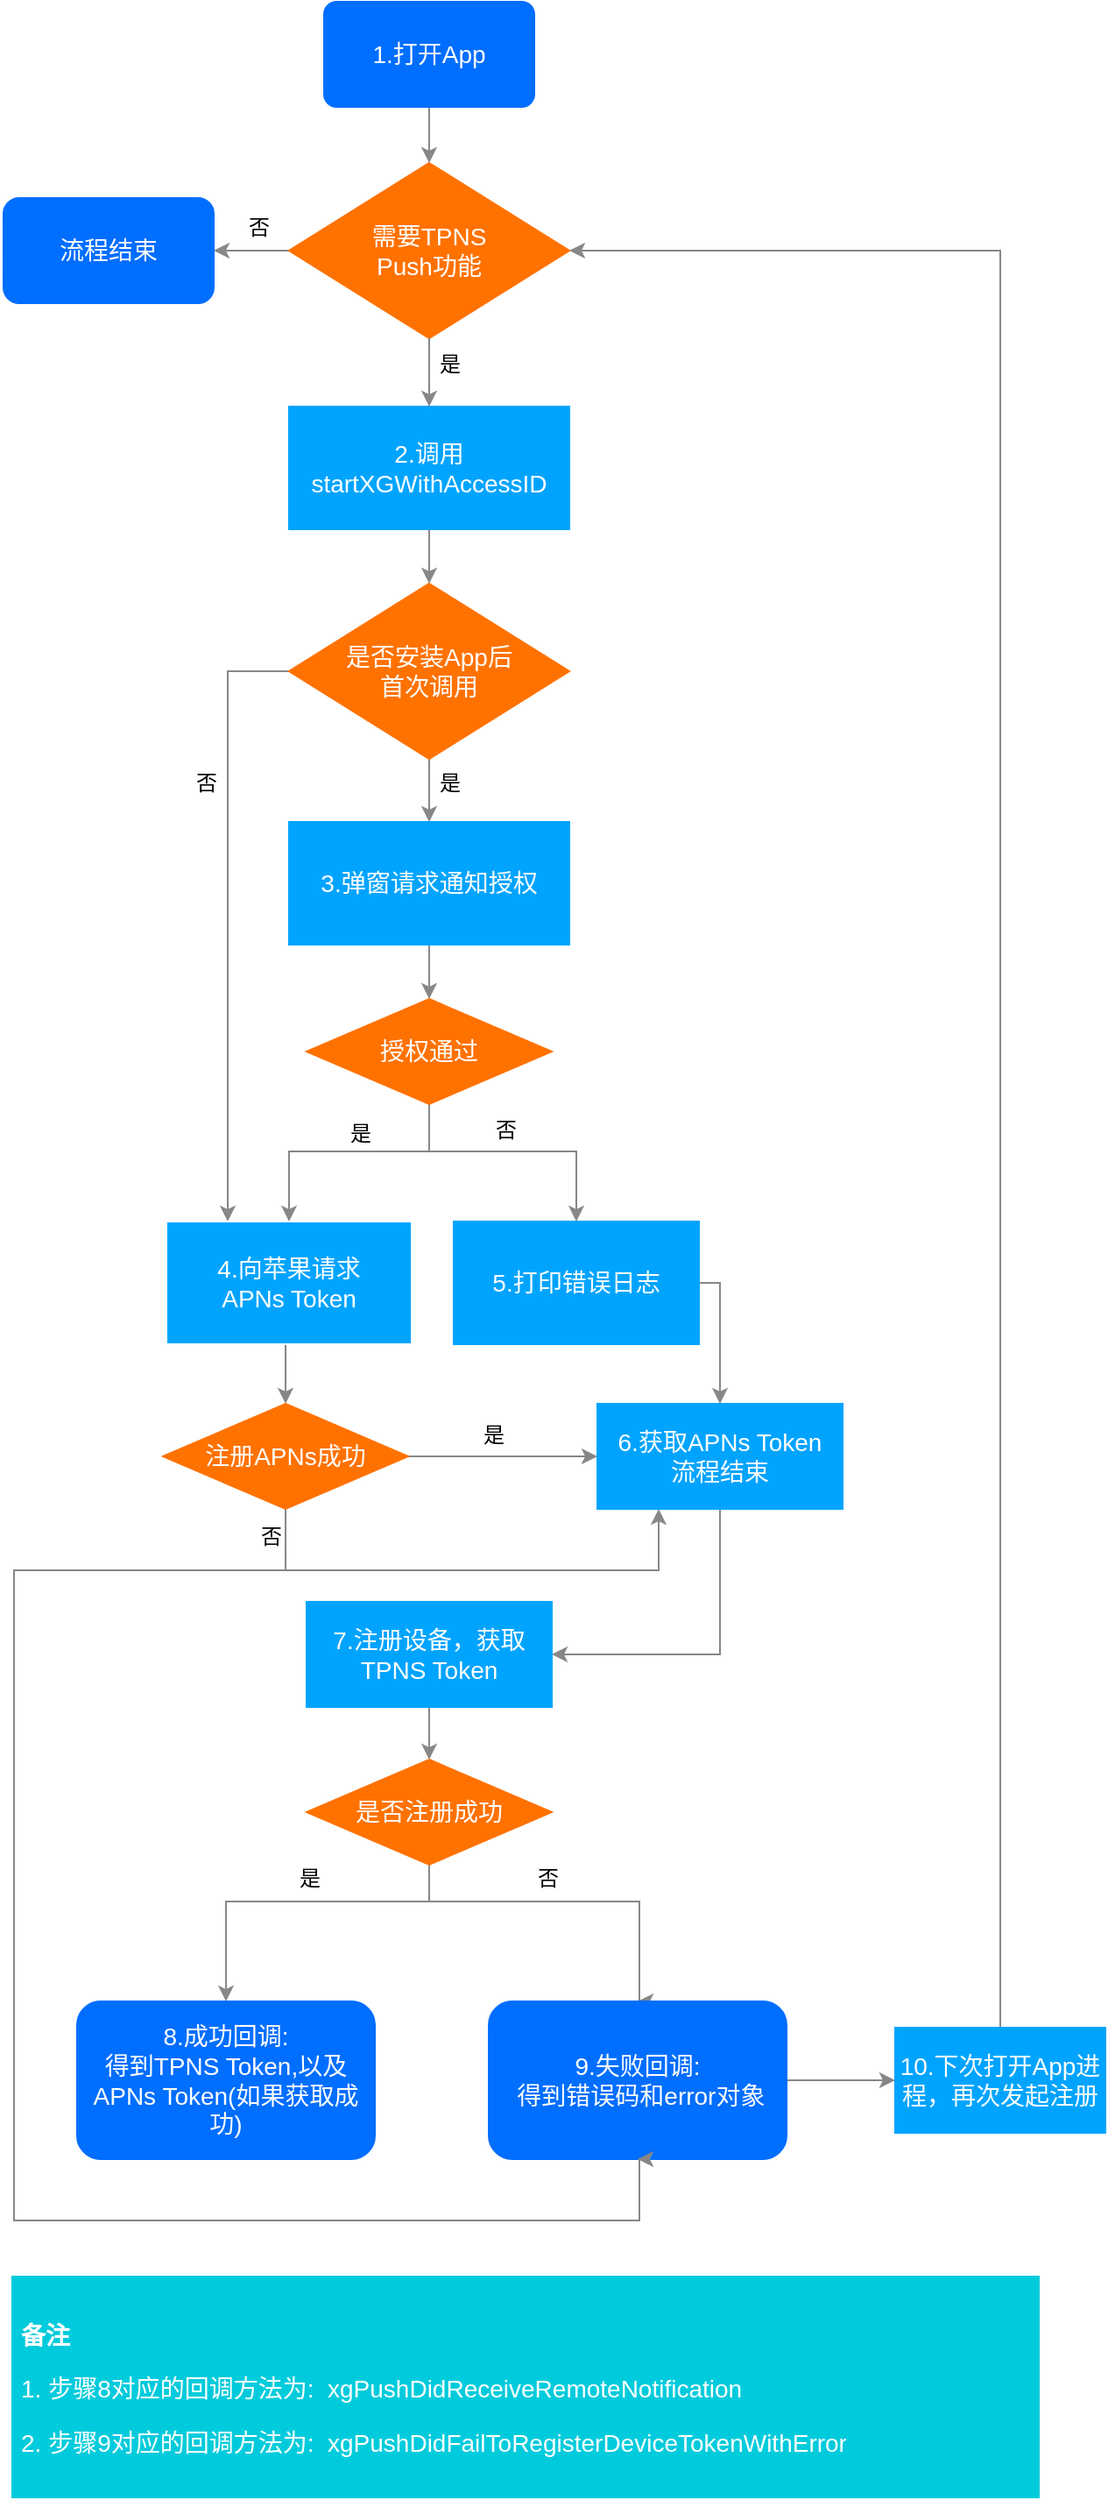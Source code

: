 <mxfile version="13.10.4" type="github">
  <diagram id="-N9uZjTop2ZxeEDGDAec" name="Page-1">
    <mxGraphModel dx="1426" dy="1816" grid="0" gridSize="10" guides="1" tooltips="1" connect="1" arrows="1" fold="1" page="1" pageScale="1" pageWidth="850" pageHeight="1100" math="0" shadow="0">
      <root>
        <mxCell id="0" />
        <mxCell id="1" parent="0" />
        <mxCell id="5" value="" style="endArrow=classic;html=1;exitX=0.5;exitY=1;exitDx=0;exitDy=0;entryX=0.5;entryY=0;entryDx=0;entryDy=0;strokeColor=#878787;" parent="1" source="6" edge="1" target="11">
          <mxGeometry width="50" height="50" relative="1" as="geometry">
            <mxPoint x="407" y="88" as="sourcePoint" />
            <mxPoint x="407" y="108" as="targetPoint" />
          </mxGeometry>
        </mxCell>
        <mxCell id="6" value="&lt;font face=&quot;helvetica&quot; style=&quot;font-size: 14px;&quot;&gt;1.打开App&lt;/font&gt;" style="rounded=1;whiteSpace=wrap;html=1;fillColor=#006EFF;strokeColor=#006EFF;fontColor=#FFFFFF;fontSize=14;rotation=0;arcSize=12;" parent="1" vertex="1">
          <mxGeometry x="347" y="-96" width="120" height="60" as="geometry" />
        </mxCell>
        <mxCell id="113" style="edgeStyle=orthogonalEdgeStyle;rounded=0;orthogonalLoop=1;jettySize=auto;html=1;exitX=0.5;exitY=1;exitDx=0;exitDy=0;entryX=0.5;entryY=0;entryDx=0;entryDy=0;strokeColor=#878787;" parent="1" source="7" target="46" edge="1">
          <mxGeometry relative="1" as="geometry" />
        </mxCell>
        <mxCell id="7" value="&lt;font face=&quot;helvetica&quot; style=&quot;font-size: 14px;&quot;&gt;&lt;font style=&quot;font-size: 14px;&quot;&gt;2.调用startXGWithAccessID&lt;/font&gt;&lt;br style=&quot;font-size: 14px;&quot;&gt;&lt;/font&gt;" style="rounded=0;whiteSpace=wrap;html=1;fillColor=#00A4FF;strokeColor=#00A4FF;fontColor=#FFFFFF;fontSize=14;" parent="1" vertex="1">
          <mxGeometry x="327" y="135" width="160" height="70" as="geometry" />
        </mxCell>
        <mxCell id="10" value="是" style="text;html=1;strokeColor=none;fillColor=none;align=center;verticalAlign=middle;whiteSpace=wrap;rounded=0;" parent="1" vertex="1">
          <mxGeometry x="407" y="99" width="24" height="24" as="geometry" />
        </mxCell>
        <mxCell id="156" style="edgeStyle=orthogonalEdgeStyle;rounded=0;orthogonalLoop=1;jettySize=auto;html=1;exitX=0;exitY=0.5;exitDx=0;exitDy=0;entryX=1;entryY=0.5;entryDx=0;entryDy=0;arcSize=11;strokeColor=#878787;" parent="1" source="11" target="155" edge="1">
          <mxGeometry relative="1" as="geometry" />
        </mxCell>
        <mxCell id="11" value="需要TPNS &lt;br&gt;Push功能" style="rhombus;whiteSpace=wrap;html=1;fontColor=#FFFFFF;fillColor=#FF7200;strokeColor=#FF7200;fontSize=14;" parent="1" vertex="1">
          <mxGeometry x="327" y="-4" width="160" height="100" as="geometry" />
        </mxCell>
        <mxCell id="28" value="" style="edgeStyle=orthogonalEdgeStyle;rounded=0;orthogonalLoop=1;jettySize=auto;html=1;exitX=0.5;exitY=1;exitDx=0;exitDy=0;arcSize=11;strokeColor=#878787;" parent="1" source="11" edge="1" target="7">
          <mxGeometry relative="1" as="geometry">
            <mxPoint x="417" y="278" as="sourcePoint" />
            <mxPoint x="407" y="208" as="targetPoint" />
          </mxGeometry>
        </mxCell>
        <mxCell id="110" style="edgeStyle=orthogonalEdgeStyle;rounded=0;orthogonalLoop=1;jettySize=auto;html=1;strokeColor=#878787;" parent="1" source="46" target="106" edge="1">
          <mxGeometry relative="1" as="geometry" />
        </mxCell>
        <mxCell id="140" style="edgeStyle=orthogonalEdgeStyle;rounded=0;orthogonalLoop=1;jettySize=auto;html=1;exitX=0;exitY=0.5;exitDx=0;exitDy=0;entryX=0.25;entryY=0;entryDx=0;entryDy=0;strokeColor=#878787;" parent="1" source="46" target="120" edge="1">
          <mxGeometry relative="1" as="geometry">
            <Array as="points">
              <mxPoint x="292" y="286" />
            </Array>
          </mxGeometry>
        </mxCell>
        <mxCell id="46" value="是否安装App后&lt;br&gt;首次调用" style="rhombus;whiteSpace=wrap;html=1;fillColor=#FF7200;strokeColor=#FF7200;fontColor=#FFFFFF;fontSize=14;" parent="1" vertex="1">
          <mxGeometry x="327" y="236" width="160" height="100" as="geometry" />
        </mxCell>
        <mxCell id="116" style="edgeStyle=orthogonalEdgeStyle;rounded=0;orthogonalLoop=1;jettySize=auto;html=1;exitX=0.5;exitY=1;exitDx=0;exitDy=0;strokeColor=#878787;" parent="1" source="106" target="115" edge="1">
          <mxGeometry relative="1" as="geometry">
            <mxPoint x="407" y="485" as="sourcePoint" />
          </mxGeometry>
        </mxCell>
        <mxCell id="106" value="3.弹窗请求通知授权" style="rounded=0;whiteSpace=wrap;html=1;fillColor=#00A4FF;strokeColor=#00A4FF;fontColor=#FFFFFF;fontSize=14;" parent="1" vertex="1">
          <mxGeometry x="327" y="372" width="160" height="70" as="geometry" />
        </mxCell>
        <mxCell id="107" value="是" style="text;html=1;strokeColor=none;fillColor=none;align=center;verticalAlign=middle;whiteSpace=wrap;rounded=0;" parent="1" vertex="1">
          <mxGeometry x="407" y="338" width="24" height="24" as="geometry" />
        </mxCell>
        <mxCell id="122" style="edgeStyle=orthogonalEdgeStyle;rounded=0;orthogonalLoop=1;jettySize=auto;html=1;exitX=0.5;exitY=1;exitDx=0;exitDy=0;entryX=0.5;entryY=0;entryDx=0;entryDy=0;strokeColor=#878787;" parent="1" source="115" target="120" edge="1">
          <mxGeometry relative="1" as="geometry">
            <Array as="points">
              <mxPoint x="407" y="560" />
              <mxPoint x="327" y="560" />
            </Array>
          </mxGeometry>
        </mxCell>
        <mxCell id="133" style="edgeStyle=orthogonalEdgeStyle;rounded=0;orthogonalLoop=1;jettySize=auto;html=1;exitX=0.5;exitY=1;exitDx=0;exitDy=0;entryX=0.5;entryY=0;entryDx=0;entryDy=0;strokeColor=#878787;" parent="1" source="115" target="127" edge="1">
          <mxGeometry relative="1" as="geometry">
            <Array as="points">
              <mxPoint x="407" y="560" />
              <mxPoint x="491" y="560" />
            </Array>
          </mxGeometry>
        </mxCell>
        <mxCell id="115" value="授权通过" style="rhombus;whiteSpace=wrap;html=1;fillColor=#FF7200;strokeColor=#FF7200;fontColor=#FFFFFF;fontSize=14;" parent="1" vertex="1">
          <mxGeometry x="337" y="473" width="140" height="60" as="geometry" />
        </mxCell>
        <mxCell id="FgALovn5GCGV0UVQdTQo-188" value="" style="edgeStyle=orthogonalEdgeStyle;rounded=0;orthogonalLoop=1;jettySize=auto;html=1;fontSize=14;fontColor=#FFFFFF;entryX=0.5;entryY=0;entryDx=0;entryDy=0;exitX=0.5;exitY=1;exitDx=0;exitDy=0;strokeColor=#878787;" edge="1" parent="1" source="120" target="160">
          <mxGeometry relative="1" as="geometry">
            <mxPoint x="325" y="677" as="sourcePoint" />
            <Array as="points">
              <mxPoint x="325" y="670" />
            </Array>
          </mxGeometry>
        </mxCell>
        <mxCell id="120" value="4.向苹果请求&lt;br&gt;APNs Token" style="rounded=0;whiteSpace=wrap;html=1;fillColor=#00A4FF;strokeColor=#FFFFFF;fontColor=#FFFFFF;fontSize=14;" parent="1" vertex="1">
          <mxGeometry x="257" y="600" width="140" height="70" as="geometry" />
        </mxCell>
        <mxCell id="147" style="edgeStyle=orthogonalEdgeStyle;rounded=0;orthogonalLoop=1;jettySize=auto;html=1;exitX=0.5;exitY=1;exitDx=0;exitDy=0;entryX=0.5;entryY=0;entryDx=0;entryDy=0;strokeColor=#878787;" parent="1" source="121" target="146" edge="1">
          <mxGeometry relative="1" as="geometry" />
        </mxCell>
        <mxCell id="121" value="7.注册设备，获取&lt;br&gt;TPNS Token" style="rounded=0;whiteSpace=wrap;html=1;fillColor=#00A4FF;strokeColor=#00A4FF;fontColor=#FFFFFF;fontSize=14;" parent="1" vertex="1">
          <mxGeometry x="337" y="817" width="140" height="60" as="geometry" />
        </mxCell>
        <mxCell id="123" value="是" style="text;html=1;strokeColor=none;fillColor=none;align=center;verticalAlign=middle;whiteSpace=wrap;rounded=0;" parent="1" vertex="1">
          <mxGeometry x="356" y="538" width="24" height="24" as="geometry" />
        </mxCell>
        <mxCell id="177" style="edgeStyle=orthogonalEdgeStyle;rounded=0;orthogonalLoop=1;jettySize=auto;html=1;exitX=1;exitY=0.5;exitDx=0;exitDy=0;strokeColor=#878787;" parent="1" source="127" target="169" edge="1">
          <mxGeometry relative="1" as="geometry">
            <Array as="points">
              <mxPoint x="573" y="635" />
            </Array>
          </mxGeometry>
        </mxCell>
        <mxCell id="127" value="5.打印错误日志" style="rounded=0;whiteSpace=wrap;html=1;fillColor=#00A4FF;strokeColor=#00A4FF;fontColor=#FFFFFF;fontSize=14;" parent="1" vertex="1">
          <mxGeometry x="421" y="600" width="140" height="70" as="geometry" />
        </mxCell>
        <mxCell id="129" value="否" style="text;html=1;strokeColor=none;fillColor=none;align=center;verticalAlign=middle;whiteSpace=wrap;rounded=0;" parent="1" vertex="1">
          <mxGeometry x="439" y="536" width="24" height="24" as="geometry" />
        </mxCell>
        <mxCell id="141" value="否" style="text;html=1;strokeColor=none;fillColor=none;align=center;verticalAlign=middle;whiteSpace=wrap;rounded=0;" parent="1" vertex="1">
          <mxGeometry x="268" y="338" width="24" height="24" as="geometry" />
        </mxCell>
        <mxCell id="150" style="edgeStyle=orthogonalEdgeStyle;rounded=0;orthogonalLoop=1;jettySize=auto;html=1;exitX=0.5;exitY=1;exitDx=0;exitDy=0;entryX=0.5;entryY=0;entryDx=0;entryDy=0;strokeColor=#878787;" parent="1" source="146" target="148" edge="1">
          <mxGeometry relative="1" as="geometry">
            <Array as="points">
              <mxPoint x="407" y="988" />
              <mxPoint x="291" y="988" />
            </Array>
          </mxGeometry>
        </mxCell>
        <mxCell id="151" style="edgeStyle=orthogonalEdgeStyle;rounded=0;orthogonalLoop=1;jettySize=auto;html=1;exitX=0.5;exitY=1;exitDx=0;exitDy=0;entryX=0.5;entryY=0;entryDx=0;entryDy=0;strokeColor=#878787;" parent="1" source="146" target="149" edge="1">
          <mxGeometry relative="1" as="geometry">
            <Array as="points">
              <mxPoint x="407" y="988" />
              <mxPoint x="527" y="988" />
            </Array>
          </mxGeometry>
        </mxCell>
        <mxCell id="146" value="是否注册成功" style="rhombus;whiteSpace=wrap;html=1;fillColor=#FF7200;strokeColor=#FF7200;fontColor=#FFFFFF;fontSize=14;" parent="1" vertex="1">
          <mxGeometry x="337" y="907" width="140" height="60" as="geometry" />
        </mxCell>
        <mxCell id="148" value="&lt;font style=&quot;font-size: 14px&quot;&gt;8.成功回调: &lt;br style=&quot;font-size: 14px&quot;&gt;得到TPNS Token,以及&lt;br&gt;APNs Token(如果获取成功)&lt;/font&gt;" style="rounded=1;whiteSpace=wrap;html=1;fontColor=#FFFFFF;fillColor=#006EFF;strokeColor=#006EFF;fontSize=14;" parent="1" vertex="1">
          <mxGeometry x="206" y="1045" width="170" height="90" as="geometry" />
        </mxCell>
        <mxCell id="153" style="edgeStyle=orthogonalEdgeStyle;rounded=0;orthogonalLoop=1;jettySize=auto;html=1;exitX=1;exitY=0.5;exitDx=0;exitDy=0;entryX=0;entryY=0.5;entryDx=0;entryDy=0;strokeColor=#878787;" parent="1" source="149" target="152" edge="1">
          <mxGeometry relative="1" as="geometry" />
        </mxCell>
        <mxCell id="149" value="&lt;font style=&quot;font-size: 14px;&quot;&gt;9.失败回调:&lt;br style=&quot;font-size: 14px;&quot;&gt;&amp;nbsp;得到错误码和error对象&lt;/font&gt;" style="rounded=1;whiteSpace=wrap;html=1;fontColor=#FFFFFF;fillColor=#006EFF;strokeColor=#006EFF;fontSize=14;horizontal=1;verticalAlign=middle;" parent="1" vertex="1">
          <mxGeometry x="441" y="1045" width="170" height="90" as="geometry" />
        </mxCell>
        <mxCell id="154" style="edgeStyle=orthogonalEdgeStyle;rounded=0;orthogonalLoop=1;jettySize=auto;html=1;exitX=0.5;exitY=0;exitDx=0;exitDy=0;entryX=1;entryY=0.5;entryDx=0;entryDy=0;arcSize=20;strokeColor=#878787;" parent="1" source="152" target="11" edge="1">
          <mxGeometry relative="1" as="geometry" />
        </mxCell>
        <mxCell id="152" value="10.下次打开App进程，再次发起注册" style="rounded=0;whiteSpace=wrap;html=1;fontColor=#FFFFFF;fillColor=#00A4FF;strokeColor=#00A4FF;fontSize=14;" parent="1" vertex="1">
          <mxGeometry x="673" y="1060" width="120" height="60" as="geometry" />
        </mxCell>
        <mxCell id="155" value="&lt;font face=&quot;helvetica&quot; style=&quot;font-size: 14px;&quot;&gt;流程结束&lt;br style=&quot;font-size: 14px;&quot;&gt;&lt;/font&gt;" style="rounded=1;whiteSpace=wrap;html=1;fillColor=#006EFF;strokeColor=#006EFF;fontColor=#FFFFFF;fontSize=14;" parent="1" vertex="1">
          <mxGeometry x="164" y="16" width="120" height="60" as="geometry" />
        </mxCell>
        <mxCell id="157" value="否" style="text;html=1;strokeColor=none;fillColor=none;align=center;verticalAlign=middle;whiteSpace=wrap;rounded=0;" parent="1" vertex="1">
          <mxGeometry x="298" y="21" width="24" height="24" as="geometry" />
        </mxCell>
        <mxCell id="158" value="是" style="text;html=1;strokeColor=none;fillColor=none;align=center;verticalAlign=middle;whiteSpace=wrap;rounded=0;" parent="1" vertex="1">
          <mxGeometry x="327" y="963" width="24" height="24" as="geometry" />
        </mxCell>
        <mxCell id="159" value="否" style="text;html=1;strokeColor=none;fillColor=none;align=center;verticalAlign=middle;whiteSpace=wrap;rounded=0;" parent="1" vertex="1">
          <mxGeometry x="463" y="963" width="24" height="24" as="geometry" />
        </mxCell>
        <mxCell id="162" style="edgeStyle=orthogonalEdgeStyle;rounded=0;orthogonalLoop=1;jettySize=auto;html=1;entryX=0.5;entryY=1;entryDx=0;entryDy=0;strokeColor=#878787;" parent="1" target="149" edge="1">
          <mxGeometry relative="1" as="geometry">
            <Array as="points">
              <mxPoint x="170" y="799" />
              <mxPoint x="170" y="1170" />
              <mxPoint x="527" y="1170" />
            </Array>
            <mxPoint x="337" y="799" as="sourcePoint" />
          </mxGeometry>
        </mxCell>
        <mxCell id="170" style="edgeStyle=orthogonalEdgeStyle;rounded=0;orthogonalLoop=1;jettySize=auto;html=1;exitX=0.5;exitY=1;exitDx=0;exitDy=0;entryX=0.25;entryY=1;entryDx=0;entryDy=0;strokeColor=#878787;" parent="1" source="160" target="169" edge="1">
          <mxGeometry relative="1" as="geometry">
            <Array as="points">
              <mxPoint x="325" y="799" />
              <mxPoint x="538" y="799" />
            </Array>
          </mxGeometry>
        </mxCell>
        <mxCell id="178" style="edgeStyle=orthogonalEdgeStyle;rounded=0;orthogonalLoop=1;jettySize=auto;html=1;exitX=1;exitY=0.5;exitDx=0;exitDy=0;entryX=0;entryY=0.5;entryDx=0;entryDy=0;strokeColor=#878787;" parent="1" source="160" target="169" edge="1">
          <mxGeometry relative="1" as="geometry">
            <mxPoint x="510" y="734" as="targetPoint" />
          </mxGeometry>
        </mxCell>
        <mxCell id="160" value="注册APNs成功" style="rhombus;whiteSpace=wrap;html=1;fillColor=#FF7200;strokeColor=#FF7200;fontColor=#FFFFFF;fontSize=14;" parent="1" vertex="1">
          <mxGeometry x="255" y="704" width="140" height="60" as="geometry" />
        </mxCell>
        <mxCell id="165" value="否" style="text;html=1;strokeColor=none;fillColor=none;align=center;verticalAlign=middle;whiteSpace=wrap;rounded=0;" parent="1" vertex="1">
          <mxGeometry x="305" y="768" width="24" height="24" as="geometry" />
        </mxCell>
        <mxCell id="168" value="是" style="text;html=1;strokeColor=none;fillColor=none;align=center;verticalAlign=middle;whiteSpace=wrap;rounded=0;" parent="1" vertex="1">
          <mxGeometry x="432" y="710" width="24" height="24" as="geometry" />
        </mxCell>
        <mxCell id="172" style="edgeStyle=orthogonalEdgeStyle;rounded=0;orthogonalLoop=1;jettySize=auto;html=1;exitX=0.5;exitY=1;exitDx=0;exitDy=0;entryX=1;entryY=0.5;entryDx=0;entryDy=0;strokeColor=#878787;" parent="1" source="169" target="121" edge="1">
          <mxGeometry relative="1" as="geometry" />
        </mxCell>
        <mxCell id="169" value="6.获取APNs Token&lt;br&gt;流程结束" style="rounded=0;whiteSpace=wrap;html=1;fillColor=#00A4FF;strokeColor=#00A4FF;fontColor=#FFFFFF;fontSize=14;" parent="1" vertex="1">
          <mxGeometry x="503" y="704" width="140" height="60" as="geometry" />
        </mxCell>
        <mxCell id="185" value="&lt;h1 style=&quot;font-size: 14px&quot;&gt;&lt;br&gt;&lt;/h1&gt;&lt;h1 style=&quot;font-size: 14px&quot;&gt;备注&lt;/h1&gt;&lt;p style=&quot;font-size: 14px&quot;&gt;1. 步骤8对应的回调方法为:&amp;nbsp;&amp;nbsp;xgPushDidReceiveRemoteNotification&lt;/p&gt;&lt;p style=&quot;font-size: 14px&quot;&gt;2. 步骤9对应的回调方法为:&amp;nbsp; xgPushDidFailToRegisterDeviceTokenWithError&lt;/p&gt;" style="text;html=1;spacing=5;spacingTop=-20;whiteSpace=wrap;overflow=hidden;rounded=0;fillColor=#00CBDC;strokeColor=#00CBDC;fontColor=#FFFFFF;fontSize=14;" parent="1" vertex="1">
          <mxGeometry x="169" y="1202" width="586" height="126" as="geometry" />
        </mxCell>
      </root>
    </mxGraphModel>
  </diagram>
</mxfile>
